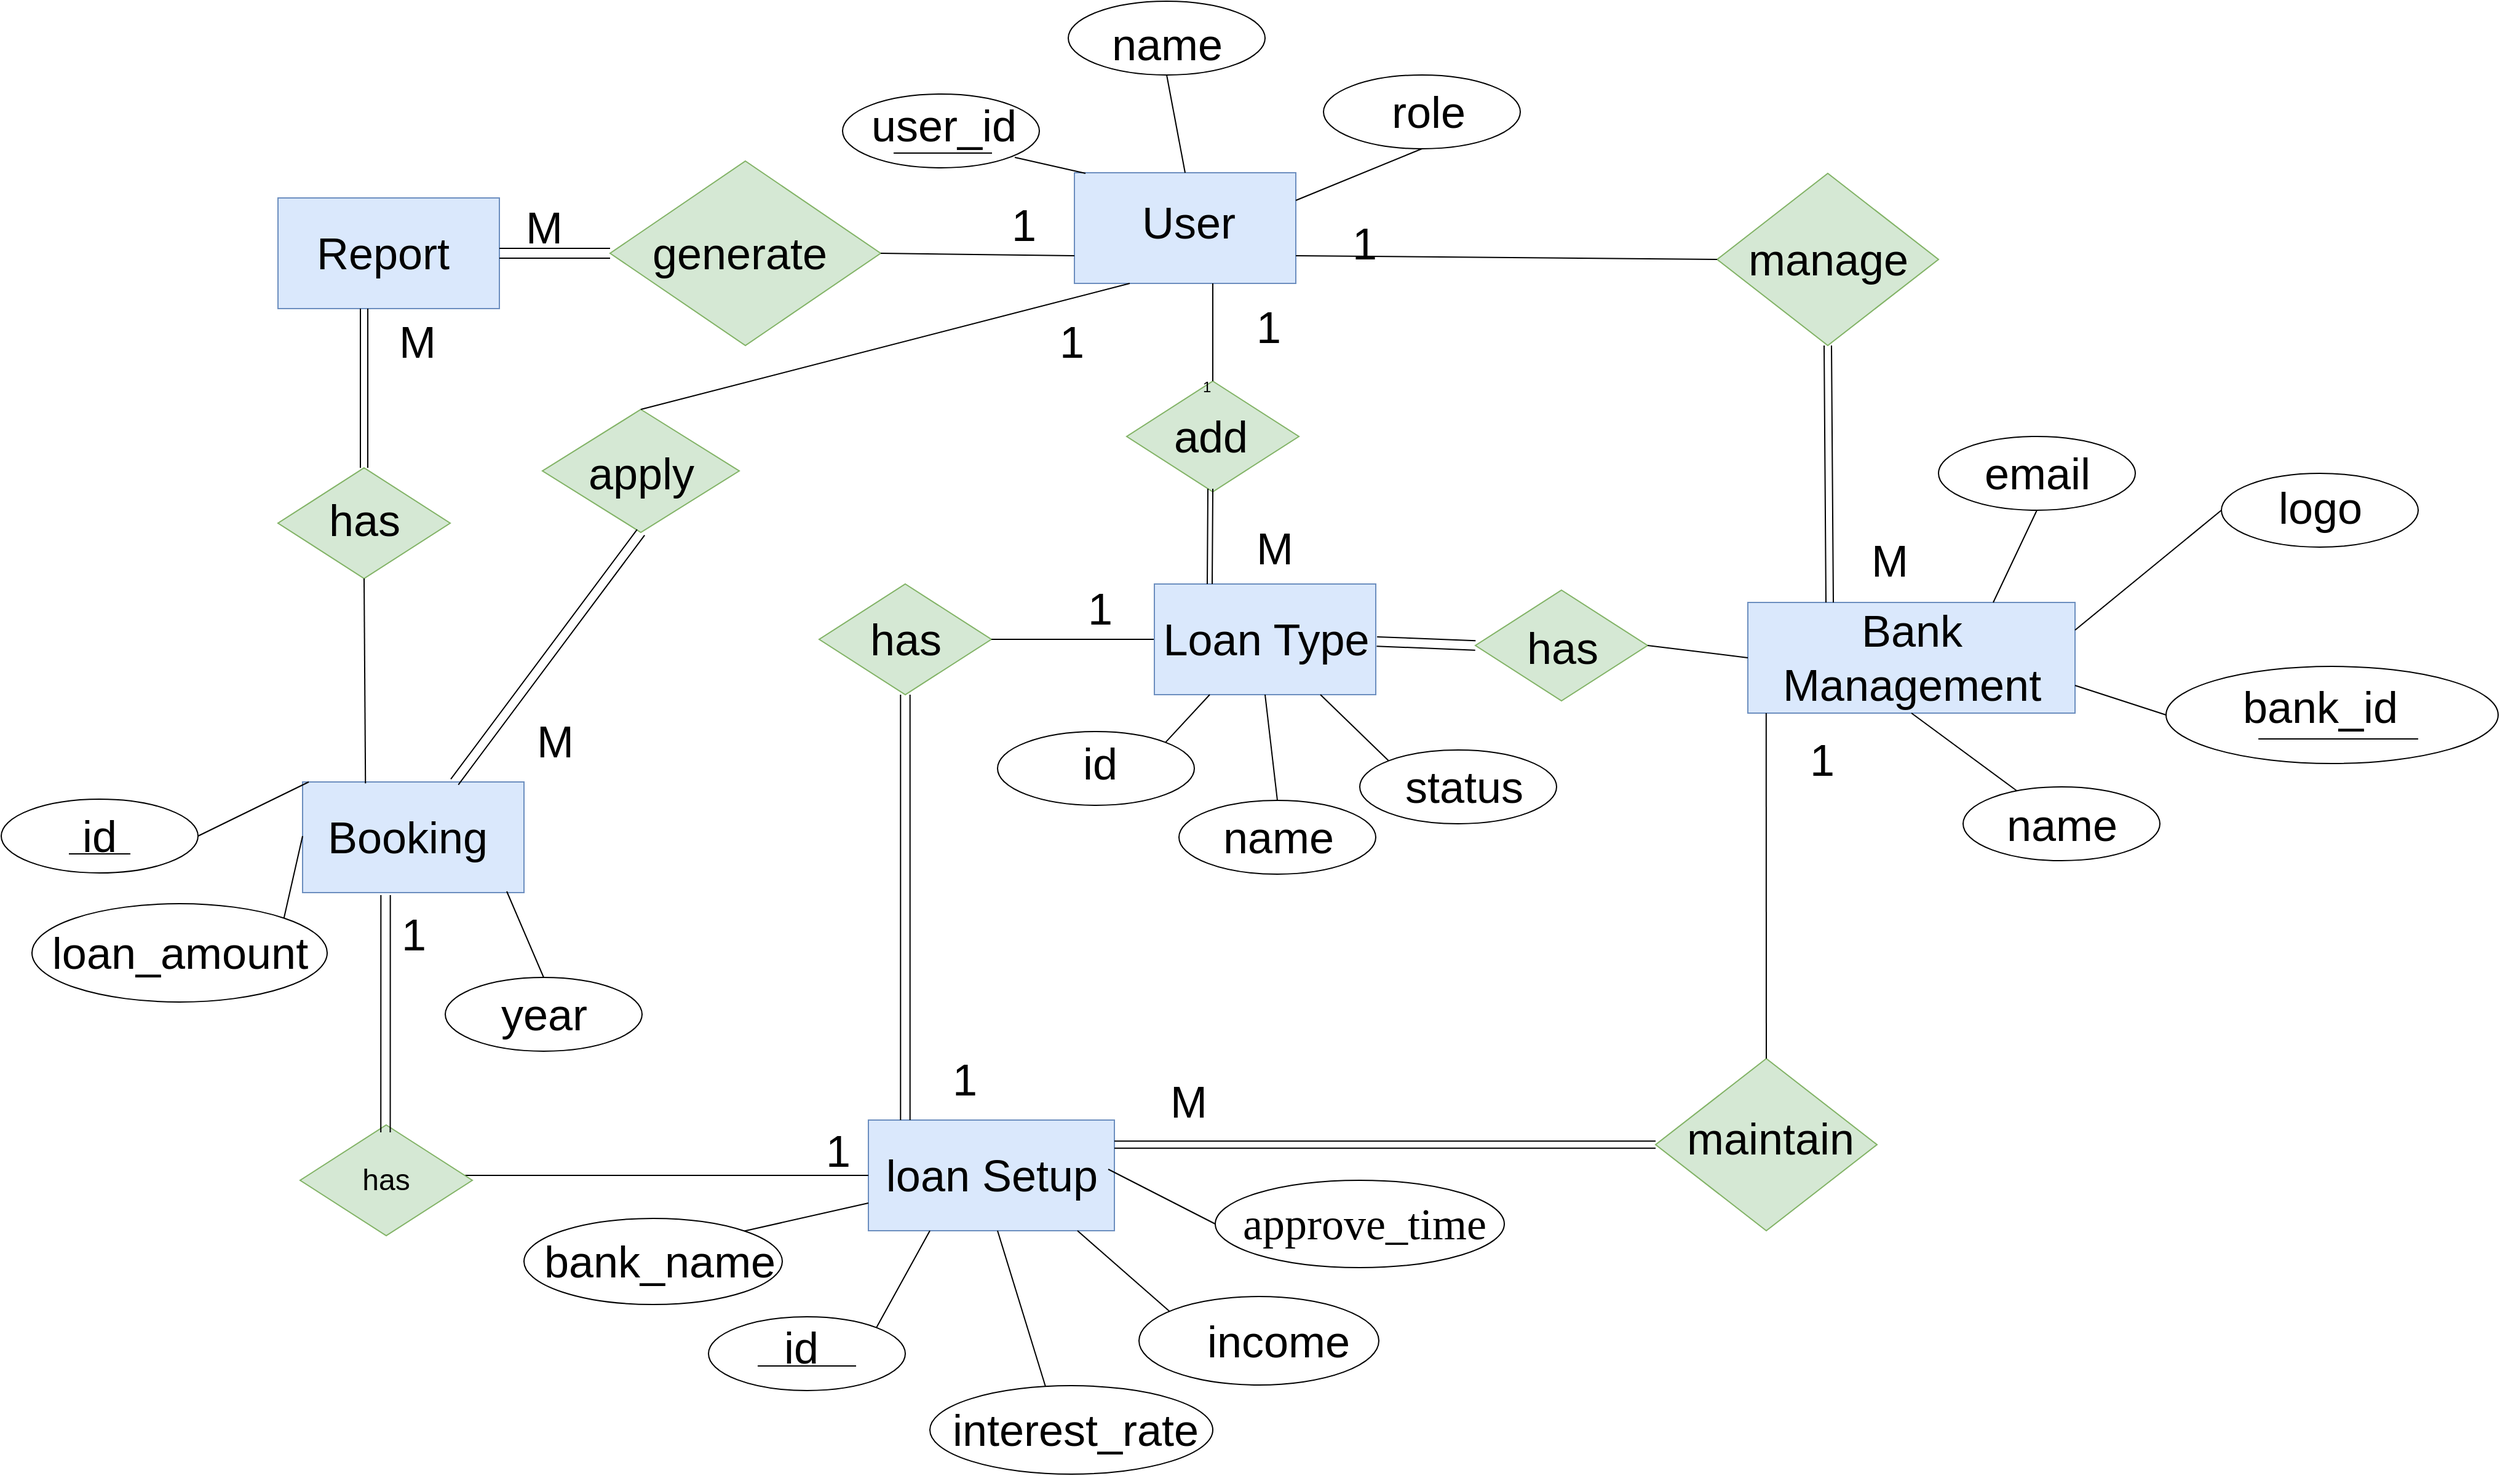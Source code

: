 <mxfile version="12.3.9" type="device" pages="1"><diagram id="4RwE1VCRPFCeprRLq1EB" name="Page-1"><mxGraphModel dx="2273" dy="715" grid="1" gridSize="10" guides="1" tooltips="1" connect="1" arrows="1" fold="1" page="1" pageScale="1" pageWidth="850" pageHeight="1100" math="0" shadow="0"><root><mxCell id="0"/><mxCell id="1" parent="0"/><mxCell id="lTmkXyCExZOeZI_V2SbF-3" value="" style="rounded=0;whiteSpace=wrap;html=1;fillColor=#dae8fc;strokeColor=#6c8ebf;" parent="1" vertex="1"><mxGeometry x="-110" y="240" width="180" height="90" as="geometry"/></mxCell><mxCell id="lTmkXyCExZOeZI_V2SbF-10" value="" style="ellipse;whiteSpace=wrap;html=1;" parent="1" vertex="1"><mxGeometry x="740" y="140" width="160" height="60" as="geometry"/></mxCell><mxCell id="lTmkXyCExZOeZI_V2SbF-11" style="edgeStyle=orthogonalEdgeStyle;rounded=0;orthogonalLoop=1;jettySize=auto;html=1;" parent="1" edge="1"><mxGeometry relative="1" as="geometry"><mxPoint x="680" y="285" as="sourcePoint"/><mxPoint x="680" y="305" as="targetPoint"/></mxGeometry></mxCell><mxCell id="lTmkXyCExZOeZI_V2SbF-12" value="" style="ellipse;whiteSpace=wrap;html=1;" parent="1" vertex="1"><mxGeometry x="532.5" y="80" width="160" height="60" as="geometry"/></mxCell><mxCell id="lTmkXyCExZOeZI_V2SbF-13" value="" style="ellipse;whiteSpace=wrap;html=1;" parent="1" vertex="1"><mxGeometry x="-310" y="814" width="240" height="80" as="geometry"/></mxCell><mxCell id="lTmkXyCExZOeZI_V2SbF-14" value="" style="rounded=0;whiteSpace=wrap;html=1;fillColor=#dae8fc;strokeColor=#6c8ebf;" parent="1" vertex="1"><mxGeometry x="-90" y="715" width="180" height="90" as="geometry"/></mxCell><mxCell id="lTmkXyCExZOeZI_V2SbF-15" value="" style="rounded=0;whiteSpace=wrap;html=1;fillColor=#dae8fc;strokeColor=#6c8ebf;" parent="1" vertex="1"><mxGeometry x="537.5" y="219.5" width="180" height="90" as="geometry"/></mxCell><mxCell id="lTmkXyCExZOeZI_V2SbF-16" value="" style="rounded=0;whiteSpace=wrap;html=1;fillColor=#dae8fc;strokeColor=#6c8ebf;" parent="1" vertex="1"><mxGeometry x="602.5" y="554" width="180" height="90" as="geometry"/></mxCell><mxCell id="lTmkXyCExZOeZI_V2SbF-17" value="" style="rounded=0;whiteSpace=wrap;html=1;fillColor=#dae8fc;strokeColor=#6c8ebf;" parent="1" vertex="1"><mxGeometry x="370" y="990" width="200" height="90" as="geometry"/></mxCell><mxCell id="lTmkXyCExZOeZI_V2SbF-18" value="" style="rounded=0;whiteSpace=wrap;html=1;fillColor=#dae8fc;strokeColor=#6c8ebf;" parent="1" vertex="1"><mxGeometry x="1085" y="569" width="266" height="90" as="geometry"/></mxCell><mxCell id="lTmkXyCExZOeZI_V2SbF-19" value="" style="rhombus;whiteSpace=wrap;html=1;fillColor=#d5e8d4;strokeColor=#82b366;" parent="1" vertex="1"><mxGeometry x="160" y="210" width="220" height="150" as="geometry"/></mxCell><mxCell id="lTmkXyCExZOeZI_V2SbF-21" value="" style="rhombus;whiteSpace=wrap;html=1;fillColor=#d5e8d4;strokeColor=#82b366;" parent="1" vertex="1"><mxGeometry x="105" y="412" width="160" height="100" as="geometry"/></mxCell><mxCell id="lTmkXyCExZOeZI_V2SbF-22" value="" style="rhombus;whiteSpace=wrap;html=1;fillColor=#d5e8d4;strokeColor=#82b366;" parent="1" vertex="1"><mxGeometry x="580" y="389" width="140" height="90" as="geometry"/></mxCell><mxCell id="lTmkXyCExZOeZI_V2SbF-23" value="" style="rhombus;whiteSpace=wrap;html=1;fillColor=#d5e8d4;strokeColor=#82b366;" parent="1" vertex="1"><mxGeometry x="-110" y="459.5" width="140" height="90" as="geometry"/></mxCell><mxCell id="lTmkXyCExZOeZI_V2SbF-24" value="" style="rhombus;whiteSpace=wrap;html=1;fillColor=#d5e8d4;strokeColor=#82b366;" parent="1" vertex="1"><mxGeometry x="330" y="554" width="140" height="90" as="geometry"/></mxCell><mxCell id="lTmkXyCExZOeZI_V2SbF-25" value="" style="rhombus;whiteSpace=wrap;html=1;fillColor=#d5e8d4;strokeColor=#82b366;" parent="1" vertex="1"><mxGeometry x="1060" y="220" width="180" height="140" as="geometry"/></mxCell><mxCell id="lTmkXyCExZOeZI_V2SbF-26" value="" style="rhombus;whiteSpace=wrap;html=1;fillColor=#d5e8d4;strokeColor=#82b366;" parent="1" vertex="1"><mxGeometry x="863.5" y="559" width="140" height="90" as="geometry"/></mxCell><mxCell id="lTmkXyCExZOeZI_V2SbF-27" value="" style="rhombus;whiteSpace=wrap;html=1;fillColor=#d5e8d4;strokeColor=#82b366;" parent="1" vertex="1"><mxGeometry x="1010" y="940" width="180" height="140" as="geometry"/></mxCell><mxCell id="lTmkXyCExZOeZI_V2SbF-28" value="&lt;font style=&quot;font-size: 36px&quot;&gt;id&lt;/font&gt;" style="ellipse;whiteSpace=wrap;html=1;" parent="1" vertex="1"><mxGeometry x="-335" y="729" width="160" height="60" as="geometry"/></mxCell><mxCell id="lTmkXyCExZOeZI_V2SbF-30" value="" style="ellipse;whiteSpace=wrap;html=1;" parent="1" vertex="1"><mxGeometry x="26" y="874" width="160" height="60" as="geometry"/></mxCell><mxCell id="lTmkXyCExZOeZI_V2SbF-32" value="" style="ellipse;whiteSpace=wrap;html=1;" parent="1" vertex="1"><mxGeometry x="90" y="1070" width="210" height="70" as="geometry"/></mxCell><mxCell id="lTmkXyCExZOeZI_V2SbF-33" value="" style="ellipse;whiteSpace=wrap;html=1;" parent="1" vertex="1"><mxGeometry x="652" y="1039" width="235" height="71" as="geometry"/></mxCell><mxCell id="lTmkXyCExZOeZI_V2SbF-35" value="" style="ellipse;whiteSpace=wrap;html=1;" parent="1" vertex="1"><mxGeometry x="349" y="155.5" width="160" height="60" as="geometry"/></mxCell><mxCell id="lTmkXyCExZOeZI_V2SbF-47" value="" style="ellipse;whiteSpace=wrap;html=1;" parent="1" vertex="1"><mxGeometry x="1240" y="434" width="160" height="60" as="geometry"/></mxCell><mxCell id="lTmkXyCExZOeZI_V2SbF-49" value="" style="ellipse;whiteSpace=wrap;html=1;" parent="1" vertex="1"><mxGeometry x="240" y="1150" width="160" height="60" as="geometry"/></mxCell><mxCell id="lTmkXyCExZOeZI_V2SbF-50" value="" style="ellipse;whiteSpace=wrap;html=1;" parent="1" vertex="1"><mxGeometry x="1470" y="464" width="160" height="60" as="geometry"/></mxCell><mxCell id="lTmkXyCExZOeZI_V2SbF-51" value="" style="ellipse;whiteSpace=wrap;html=1;" parent="1" vertex="1"><mxGeometry x="769.5" y="689" width="160" height="60" as="geometry"/></mxCell><mxCell id="lTmkXyCExZOeZI_V2SbF-52" value="" style="ellipse;whiteSpace=wrap;html=1;" parent="1" vertex="1"><mxGeometry x="1260" y="719" width="160" height="60" as="geometry"/></mxCell><mxCell id="lTmkXyCExZOeZI_V2SbF-53" value="" style="ellipse;whiteSpace=wrap;html=1;" parent="1" vertex="1"><mxGeometry x="1425" y="621" width="270" height="79" as="geometry"/></mxCell><mxCell id="lTmkXyCExZOeZI_V2SbF-55" value="" style="ellipse;whiteSpace=wrap;html=1;" parent="1" vertex="1"><mxGeometry x="622.5" y="730" width="160" height="60" as="geometry"/></mxCell><mxCell id="lTmkXyCExZOeZI_V2SbF-56" value="" style="ellipse;whiteSpace=wrap;html=1;" parent="1" vertex="1"><mxGeometry x="475" y="674" width="160" height="60" as="geometry"/></mxCell><mxCell id="lTmkXyCExZOeZI_V2SbF-59" value="" style="endArrow=none;html=1;entryX=0.5;entryY=1;entryDx=0;entryDy=0;exitX=1;exitY=0.25;exitDx=0;exitDy=0;" parent="1" source="lTmkXyCExZOeZI_V2SbF-15" target="lTmkXyCExZOeZI_V2SbF-10" edge="1"><mxGeometry width="50" height="50" relative="1" as="geometry"><mxPoint x="665" y="260" as="sourcePoint"/><mxPoint x="715" y="210" as="targetPoint"/></mxGeometry></mxCell><mxCell id="lTmkXyCExZOeZI_V2SbF-62" value="" style="endArrow=none;html=1;entryX=0.5;entryY=1;entryDx=0;entryDy=0;exitX=0.5;exitY=0;exitDx=0;exitDy=0;" parent="1" source="lTmkXyCExZOeZI_V2SbF-15" target="lTmkXyCExZOeZI_V2SbF-12" edge="1"><mxGeometry width="50" height="50" relative="1" as="geometry"><mxPoint x="610" y="260" as="sourcePoint"/><mxPoint x="670" y="210" as="targetPoint"/><Array as="points"/></mxGeometry></mxCell><mxCell id="lTmkXyCExZOeZI_V2SbF-65" value="" style="endArrow=none;html=1;entryX=0;entryY=0.5;entryDx=0;entryDy=0;exitX=1;exitY=0.75;exitDx=0;exitDy=0;" parent="1" source="lTmkXyCExZOeZI_V2SbF-15" target="lTmkXyCExZOeZI_V2SbF-25" edge="1"><mxGeometry width="50" height="50" relative="1" as="geometry"><mxPoint x="710" y="310" as="sourcePoint"/><mxPoint x="940" y="300" as="targetPoint"/></mxGeometry></mxCell><mxCell id="lTmkXyCExZOeZI_V2SbF-66" value="" style="endArrow=none;html=1;exitX=1;exitY=0.5;exitDx=0;exitDy=0;entryX=0;entryY=0.75;entryDx=0;entryDy=0;" parent="1" source="lTmkXyCExZOeZI_V2SbF-19" target="lTmkXyCExZOeZI_V2SbF-15" edge="1"><mxGeometry width="50" height="50" relative="1" as="geometry"><mxPoint x="480" y="360" as="sourcePoint"/><mxPoint x="530" y="310" as="targetPoint"/></mxGeometry></mxCell><mxCell id="lTmkXyCExZOeZI_V2SbF-67" value="" style="endArrow=none;html=1;exitX=0.284;exitY=0.013;exitDx=0;exitDy=0;exitPerimeter=0;entryX=0.5;entryY=1;entryDx=0;entryDy=0;" parent="1" source="lTmkXyCExZOeZI_V2SbF-14" target="lTmkXyCExZOeZI_V2SbF-23" edge="1"><mxGeometry width="50" height="50" relative="1" as="geometry"><mxPoint x="30" y="640" as="sourcePoint"/><mxPoint x="30" y="551" as="targetPoint"/></mxGeometry></mxCell><mxCell id="lTmkXyCExZOeZI_V2SbF-68" value="" style="endArrow=none;html=1;exitX=0.5;exitY=0;exitDx=0;exitDy=0;entryX=0.25;entryY=1;entryDx=0;entryDy=0;" parent="1" source="lTmkXyCExZOeZI_V2SbF-21" target="lTmkXyCExZOeZI_V2SbF-15" edge="1"><mxGeometry width="50" height="50" relative="1" as="geometry"><mxPoint x="533" y="460" as="sourcePoint"/><mxPoint x="525" y="310" as="targetPoint"/></mxGeometry></mxCell><mxCell id="lTmkXyCExZOeZI_V2SbF-69" value="" style="endArrow=none;html=1;exitX=0.5;exitY=0;exitDx=0;exitDy=0;entryX=0.625;entryY=1;entryDx=0;entryDy=0;entryPerimeter=0;" parent="1" source="lTmkXyCExZOeZI_V2SbF-22" target="lTmkXyCExZOeZI_V2SbF-15" edge="1"><mxGeometry width="50" height="50" relative="1" as="geometry"><mxPoint x="615" y="400" as="sourcePoint"/><mxPoint x="665" y="350" as="targetPoint"/></mxGeometry></mxCell><mxCell id="lTmkXyCExZOeZI_V2SbF-70" value="" style="endArrow=none;html=1;exitX=1;exitY=0;exitDx=0;exitDy=0;entryX=0.25;entryY=1;entryDx=0;entryDy=0;" parent="1" source="lTmkXyCExZOeZI_V2SbF-56" target="lTmkXyCExZOeZI_V2SbF-16" edge="1"><mxGeometry width="50" height="50" relative="1" as="geometry"><mxPoint x="595" y="704" as="sourcePoint"/><mxPoint x="645" y="654" as="targetPoint"/></mxGeometry></mxCell><mxCell id="lTmkXyCExZOeZI_V2SbF-71" value="" style="endArrow=none;html=1;exitX=0.5;exitY=0;exitDx=0;exitDy=0;entryX=0.5;entryY=1;entryDx=0;entryDy=0;" parent="1" source="lTmkXyCExZOeZI_V2SbF-55" target="lTmkXyCExZOeZI_V2SbF-16" edge="1"><mxGeometry width="50" height="50" relative="1" as="geometry"><mxPoint x="662.5" y="705" as="sourcePoint"/><mxPoint x="712.5" y="655" as="targetPoint"/></mxGeometry></mxCell><mxCell id="lTmkXyCExZOeZI_V2SbF-72" value="" style="endArrow=none;html=1;exitX=0;exitY=0;exitDx=0;exitDy=0;entryX=0.75;entryY=1;entryDx=0;entryDy=0;" parent="1" source="lTmkXyCExZOeZI_V2SbF-51" target="lTmkXyCExZOeZI_V2SbF-16" edge="1"><mxGeometry width="50" height="50" relative="1" as="geometry"><mxPoint x="732.5" y="705" as="sourcePoint"/><mxPoint x="782.5" y="655" as="targetPoint"/></mxGeometry></mxCell><mxCell id="lTmkXyCExZOeZI_V2SbF-78" value="" style="endArrow=none;html=1;entryX=0.5;entryY=1;entryDx=0;entryDy=0;exitX=0.75;exitY=0;exitDx=0;exitDy=0;" parent="1" source="lTmkXyCExZOeZI_V2SbF-18" target="lTmkXyCExZOeZI_V2SbF-47" edge="1"><mxGeometry width="50" height="50" relative="1" as="geometry"><mxPoint x="1170" y="565" as="sourcePoint"/><mxPoint x="1220" y="515" as="targetPoint"/></mxGeometry></mxCell><mxCell id="lTmkXyCExZOeZI_V2SbF-79" value="" style="endArrow=none;html=1;entryX=0;entryY=0.5;entryDx=0;entryDy=0;exitX=1;exitY=0.25;exitDx=0;exitDy=0;" parent="1" source="lTmkXyCExZOeZI_V2SbF-18" target="lTmkXyCExZOeZI_V2SbF-50" edge="1"><mxGeometry width="50" height="50" relative="1" as="geometry"><mxPoint x="1204.5" y="590" as="sourcePoint"/><mxPoint x="1254.5" y="540" as="targetPoint"/></mxGeometry></mxCell><mxCell id="lTmkXyCExZOeZI_V2SbF-80" value="" style="endArrow=none;html=1;entryX=0;entryY=0.5;entryDx=0;entryDy=0;exitX=1;exitY=0.75;exitDx=0;exitDy=0;" parent="1" source="lTmkXyCExZOeZI_V2SbF-18" target="lTmkXyCExZOeZI_V2SbF-53" edge="1"><mxGeometry width="50" height="50" relative="1" as="geometry"><mxPoint x="1204.5" y="635" as="sourcePoint"/><mxPoint x="1254.5" y="585" as="targetPoint"/></mxGeometry></mxCell><mxCell id="lTmkXyCExZOeZI_V2SbF-81" value="" style="endArrow=none;html=1;exitX=0.5;exitY=1;exitDx=0;exitDy=0;" parent="1" source="lTmkXyCExZOeZI_V2SbF-18" target="lTmkXyCExZOeZI_V2SbF-52" edge="1"><mxGeometry width="50" height="50" relative="1" as="geometry"><mxPoint x="1170" y="655" as="sourcePoint"/><mxPoint x="1220" y="605" as="targetPoint"/></mxGeometry></mxCell><mxCell id="lTmkXyCExZOeZI_V2SbF-85" value="" style="endArrow=none;html=1;entryX=0;entryY=0.5;entryDx=0;entryDy=0;exitX=1;exitY=0.5;exitDx=0;exitDy=0;" parent="1" source="lTmkXyCExZOeZI_V2SbF-26" target="lTmkXyCExZOeZI_V2SbF-18" edge="1"><mxGeometry width="50" height="50" relative="1" as="geometry"><mxPoint x="1020" y="615" as="sourcePoint"/><mxPoint x="1070" y="565" as="targetPoint"/></mxGeometry></mxCell><mxCell id="lTmkXyCExZOeZI_V2SbF-90" value="" style="endArrow=none;html=1;exitX=0;exitY=0.5;exitDx=0;exitDy=0;" parent="1" edge="1"><mxGeometry width="50" height="50" relative="1" as="geometry"><mxPoint x="546.5" y="220.0" as="sourcePoint"/><mxPoint x="489" y="207" as="targetPoint"/></mxGeometry></mxCell><mxCell id="lTmkXyCExZOeZI_V2SbF-91" value="" style="shape=link;html=1;entryX=0;entryY=0.5;entryDx=0;entryDy=0;width=-8;" parent="1" target="lTmkXyCExZOeZI_V2SbF-19" edge="1"><mxGeometry width="50" height="50" relative="1" as="geometry"><mxPoint x="70" y="285" as="sourcePoint"/><mxPoint x="130" y="245" as="targetPoint"/></mxGeometry></mxCell><mxCell id="lTmkXyCExZOeZI_V2SbF-92" value="" style="shape=link;html=1;exitX=0.5;exitY=0;exitDx=0;exitDy=0;entryX=0.389;entryY=1;entryDx=0;entryDy=0;entryPerimeter=0;width=6;" parent="1" source="lTmkXyCExZOeZI_V2SbF-23" target="lTmkXyCExZOeZI_V2SbF-3" edge="1"><mxGeometry width="50" height="50" relative="1" as="geometry"><mxPoint x="-71" y="380" as="sourcePoint"/><mxPoint x="-21" y="330" as="targetPoint"/></mxGeometry></mxCell><mxCell id="lTmkXyCExZOeZI_V2SbF-93" value="" style="endArrow=none;html=1;exitX=1;exitY=0.5;exitDx=0;exitDy=0;" parent="1" source="lTmkXyCExZOeZI_V2SbF-24" edge="1"><mxGeometry width="50" height="50" relative="1" as="geometry"><mxPoint x="552" y="649" as="sourcePoint"/><mxPoint x="602" y="599" as="targetPoint"/></mxGeometry></mxCell><mxCell id="lTmkXyCExZOeZI_V2SbF-99" value="" style="shape=link;html=1;entryX=0.5;entryY=1;entryDx=0;entryDy=0;width=-7.647;" parent="1" source="lTmkXyCExZOeZI_V2SbF-14" target="lTmkXyCExZOeZI_V2SbF-21" edge="1"><mxGeometry width="50" height="50" relative="1" as="geometry"><mxPoint x="90" y="738" as="sourcePoint"/><mxPoint x="60" y="604" as="targetPoint"/><Array as="points"/></mxGeometry></mxCell><mxCell id="lTmkXyCExZOeZI_V2SbF-100" value="" style="endArrow=none;html=1;exitX=1;exitY=0.5;exitDx=0;exitDy=0;" parent="1" source="lTmkXyCExZOeZI_V2SbF-28" edge="1"><mxGeometry width="50" height="50" relative="1" as="geometry"><mxPoint x="-135" y="765" as="sourcePoint"/><mxPoint x="-85" y="715" as="targetPoint"/></mxGeometry></mxCell><mxCell id="lTmkXyCExZOeZI_V2SbF-102" value="" style="endArrow=none;html=1;exitX=1;exitY=0;exitDx=0;exitDy=0;" parent="1" source="lTmkXyCExZOeZI_V2SbF-13" edge="1"><mxGeometry width="50" height="50" relative="1" as="geometry"><mxPoint x="-140" y="809" as="sourcePoint"/><mxPoint x="-90" y="759" as="targetPoint"/></mxGeometry></mxCell><mxCell id="lTmkXyCExZOeZI_V2SbF-103" value="" style="endArrow=none;html=1;exitX=0.5;exitY=0;exitDx=0;exitDy=0;" parent="1" source="lTmkXyCExZOeZI_V2SbF-30" edge="1"><mxGeometry width="50" height="50" relative="1" as="geometry"><mxPoint x="26" y="854" as="sourcePoint"/><mxPoint x="76" y="804" as="targetPoint"/></mxGeometry></mxCell><mxCell id="lTmkXyCExZOeZI_V2SbF-106" value="" style="shape=link;html=1;width=7.714;" parent="1" edge="1"><mxGeometry width="50" height="50" relative="1" as="geometry"><mxPoint x="400" y="990" as="sourcePoint"/><mxPoint x="400" y="644" as="targetPoint"/></mxGeometry></mxCell><mxCell id="lTmkXyCExZOeZI_V2SbF-107" value="" style="endArrow=none;html=1;exitX=1;exitY=0;exitDx=0;exitDy=0;entryX=0;entryY=0.75;entryDx=0;entryDy=0;" parent="1" source="lTmkXyCExZOeZI_V2SbF-32" edge="1" target="lTmkXyCExZOeZI_V2SbF-17"><mxGeometry width="50" height="50" relative="1" as="geometry"><mxPoint x="335" y="1099.5" as="sourcePoint"/><mxPoint x="385" y="1049.5" as="targetPoint"/></mxGeometry></mxCell><mxCell id="lTmkXyCExZOeZI_V2SbF-108" value="" style="endArrow=none;html=1;exitX=1;exitY=0;exitDx=0;exitDy=0;" parent="1" source="lTmkXyCExZOeZI_V2SbF-49" edge="1"><mxGeometry width="50" height="50" relative="1" as="geometry"><mxPoint x="370" y="1130" as="sourcePoint"/><mxPoint x="420" y="1080" as="targetPoint"/></mxGeometry></mxCell><mxCell id="lTmkXyCExZOeZI_V2SbF-109" value="" style="endArrow=none;html=1;exitX=0.5;exitY=0;exitDx=0;exitDy=0;" parent="1" edge="1"><mxGeometry width="50" height="50" relative="1" as="geometry"><mxPoint x="515" y="1210" as="sourcePoint"/><mxPoint x="475" y="1080" as="targetPoint"/></mxGeometry></mxCell><mxCell id="lTmkXyCExZOeZI_V2SbF-110" value="" style="endArrow=none;html=1;exitX=0;exitY=0;exitDx=0;exitDy=0;" parent="1" edge="1"><mxGeometry width="50" height="50" relative="1" as="geometry"><mxPoint x="618.431" y="1148.787" as="sourcePoint"/><mxPoint x="540" y="1080" as="targetPoint"/></mxGeometry></mxCell><mxCell id="lTmkXyCExZOeZI_V2SbF-111" value="" style="endArrow=none;html=1;entryX=0;entryY=0.5;entryDx=0;entryDy=0;" parent="1" target="lTmkXyCExZOeZI_V2SbF-33" edge="1"><mxGeometry width="50" height="50" relative="1" as="geometry"><mxPoint x="565" y="1030" as="sourcePoint"/><mxPoint x="615" y="980" as="targetPoint"/></mxGeometry></mxCell><mxCell id="lTmkXyCExZOeZI_V2SbF-112" value="" style="shape=link;html=1;entryX=0;entryY=0.5;entryDx=0;entryDy=0;width=-5.833;" parent="1" target="lTmkXyCExZOeZI_V2SbF-27" edge="1"><mxGeometry width="50" height="50" relative="1" as="geometry"><mxPoint x="570" y="1010" as="sourcePoint"/><mxPoint x="615" y="960" as="targetPoint"/><Array as="points"><mxPoint x="650" y="1010"/></Array></mxGeometry></mxCell><mxCell id="lTmkXyCExZOeZI_V2SbF-113" value="" style="endArrow=none;html=1;exitX=0.5;exitY=0;exitDx=0;exitDy=0;entryX=0.056;entryY=1;entryDx=0;entryDy=0;entryPerimeter=0;" parent="1" source="lTmkXyCExZOeZI_V2SbF-27" target="lTmkXyCExZOeZI_V2SbF-18" edge="1"><mxGeometry width="50" height="50" relative="1" as="geometry"><mxPoint x="1044.5" y="709" as="sourcePoint"/><mxPoint x="1110" y="659" as="targetPoint"/></mxGeometry></mxCell><mxCell id="lTmkXyCExZOeZI_V2SbF-116" value="" style="shape=link;html=1;exitX=0.25;exitY=0;exitDx=0;exitDy=0;entryX=0.5;entryY=1;entryDx=0;entryDy=0;width=6;" parent="1" source="lTmkXyCExZOeZI_V2SbF-18" target="lTmkXyCExZOeZI_V2SbF-25" edge="1"><mxGeometry width="50" height="50" relative="1" as="geometry"><mxPoint x="1054.5" y="380" as="sourcePoint"/><mxPoint x="1104.5" y="330" as="targetPoint"/></mxGeometry></mxCell><mxCell id="lTmkXyCExZOeZI_V2SbF-119" value="&lt;font style=&quot;font-size: 36px&quot;&gt;name&lt;/font&gt;" style="text;html=1;strokeColor=none;fillColor=none;align=center;verticalAlign=middle;whiteSpace=wrap;rounded=0;" parent="1" vertex="1"><mxGeometry x="567.5" y="90" width="90" height="50" as="geometry"/></mxCell><mxCell id="lTmkXyCExZOeZI_V2SbF-120" value="&lt;font style=&quot;font-size: 36px&quot;&gt;role&lt;/font&gt;" style="text;html=1;align=center;verticalAlign=middle;resizable=0;points=[];;autosize=1;" parent="1" vertex="1"><mxGeometry x="784.5" y="155" width="80" height="30" as="geometry"/></mxCell><mxCell id="lTmkXyCExZOeZI_V2SbF-121" value="&lt;font style=&quot;font-size: 36px&quot;&gt;user_id&lt;/font&gt;" style="text;html=1;align=center;verticalAlign=middle;resizable=0;points=[];;autosize=1;" parent="1" vertex="1"><mxGeometry x="365.5" y="165.5" width="130" height="30" as="geometry"/></mxCell><mxCell id="lTmkXyCExZOeZI_V2SbF-122" value="&lt;font style=&quot;font-size: 36px&quot;&gt;generate&lt;/font&gt;" style="text;html=1;align=center;verticalAlign=middle;resizable=0;points=[];;autosize=1;" parent="1" vertex="1"><mxGeometry x="185" y="270" width="160" height="30" as="geometry"/></mxCell><mxCell id="lTmkXyCExZOeZI_V2SbF-123" value="&lt;font style=&quot;font-size: 36px&quot;&gt;Report&lt;/font&gt;" style="text;html=1;align=center;verticalAlign=middle;resizable=0;points=[];;autosize=1;" parent="1" vertex="1"><mxGeometry x="-85" y="270" width="120" height="30" as="geometry"/></mxCell><mxCell id="lTmkXyCExZOeZI_V2SbF-124" value="&lt;font style=&quot;font-size: 36px&quot;&gt;has&lt;/font&gt;" style="text;html=1;align=center;verticalAlign=middle;resizable=0;points=[];;autosize=1;" parent="1" vertex="1"><mxGeometry x="-75" y="486.5" width="70" height="30" as="geometry"/></mxCell><mxCell id="lTmkXyCExZOeZI_V2SbF-125" value="&lt;font style=&quot;font-size: 36px&quot;&gt;Booking&lt;/font&gt;" style="text;html=1;align=center;verticalAlign=middle;resizable=0;points=[];;autosize=1;" parent="1" vertex="1"><mxGeometry x="-80" y="745" width="150" height="30" as="geometry"/></mxCell><mxCell id="lTmkXyCExZOeZI_V2SbF-126" value="&lt;font style=&quot;font-size: 36px&quot;&gt;loan_amount&lt;/font&gt;" style="text;html=1;align=center;verticalAlign=middle;resizable=0;points=[];;autosize=1;" parent="1" vertex="1"><mxGeometry x="-300" y="839" width="220" height="30" as="geometry"/></mxCell><mxCell id="lTmkXyCExZOeZI_V2SbF-127" value="&lt;font style=&quot;font-size: 36px&quot;&gt;year&lt;/font&gt;" style="text;html=1;align=center;verticalAlign=middle;resizable=0;points=[];;autosize=1;" parent="1" vertex="1"><mxGeometry x="61" y="889" width="90" height="30" as="geometry"/></mxCell><mxCell id="lTmkXyCExZOeZI_V2SbF-129" value="" style="endArrow=none;html=1;" parent="1" edge="1"><mxGeometry width="50" height="50" relative="1" as="geometry"><mxPoint x="-280" y="773.5" as="sourcePoint"/><mxPoint x="-230" y="773.5" as="targetPoint"/></mxGeometry></mxCell><mxCell id="lTmkXyCExZOeZI_V2SbF-130" value="&lt;font style=&quot;font-size: 36px&quot;&gt;User&lt;/font&gt;" style="text;html=1;align=center;verticalAlign=middle;resizable=0;points=[];;autosize=1;" parent="1" vertex="1"><mxGeometry x="585" y="245" width="90" height="30" as="geometry"/></mxCell><mxCell id="lTmkXyCExZOeZI_V2SbF-131" value="&lt;font style=&quot;font-size: 36px&quot;&gt;manage&lt;/font&gt;" style="text;html=1;align=center;verticalAlign=middle;resizable=0;points=[];;autosize=1;" parent="1" vertex="1"><mxGeometry x="1075" y="275" width="150" height="30" as="geometry"/></mxCell><mxCell id="lTmkXyCExZOeZI_V2SbF-132" value="&lt;div&gt;&lt;font style=&quot;font-size: 36px&quot;&gt;Bank &lt;br&gt;&lt;/font&gt;&lt;/div&gt;&lt;div&gt;&lt;font style=&quot;font-size: 36px&quot;&gt;Management&lt;/font&gt;&lt;/div&gt;" style="text;html=1;align=center;verticalAlign=middle;resizable=0;points=[];;autosize=1;" parent="1" vertex="1"><mxGeometry x="1103" y="589" width="230" height="50" as="geometry"/></mxCell><mxCell id="lTmkXyCExZOeZI_V2SbF-133" value="&lt;font style=&quot;font-size: 36px&quot;&gt;email&lt;/font&gt;" style="text;html=1;align=center;verticalAlign=middle;resizable=0;points=[];;autosize=1;" parent="1" vertex="1"><mxGeometry x="1270" y="449" width="100" height="30" as="geometry"/></mxCell><mxCell id="lTmkXyCExZOeZI_V2SbF-134" value="&lt;font style=&quot;font-size: 36px&quot;&gt;logo&lt;/font&gt;" style="text;html=1;align=center;verticalAlign=middle;resizable=0;points=[];;autosize=1;" parent="1" vertex="1"><mxGeometry x="1510" y="476.5" width="80" height="30" as="geometry"/></mxCell><mxCell id="lTmkXyCExZOeZI_V2SbF-135" value="&lt;font style=&quot;font-size: 36px&quot;&gt;name&lt;/font&gt;" style="text;html=1;align=center;verticalAlign=middle;resizable=0;points=[];;autosize=1;" parent="1" vertex="1"><mxGeometry x="1285" y="735" width="110" height="30" as="geometry"/></mxCell><mxCell id="lTmkXyCExZOeZI_V2SbF-136" value="&lt;font style=&quot;font-size: 36px&quot;&gt;bank_id&lt;/font&gt;" style="text;html=1;align=center;verticalAlign=middle;resizable=0;points=[];;autosize=1;" parent="1" vertex="1"><mxGeometry x="1480" y="639" width="140" height="30" as="geometry"/></mxCell><mxCell id="lTmkXyCExZOeZI_V2SbF-138" value="&lt;font style=&quot;font-size: 36px&quot;&gt;has&lt;/font&gt;" style="text;html=1;align=center;verticalAlign=middle;resizable=0;points=[];;autosize=1;" parent="1" vertex="1"><mxGeometry x="899" y="591" width="70" height="30" as="geometry"/></mxCell><mxCell id="lTmkXyCExZOeZI_V2SbF-139" value="&lt;font style=&quot;font-size: 36px&quot;&gt;Loan Type&lt;/font&gt;" style="text;html=1;align=center;verticalAlign=middle;resizable=0;points=[];;autosize=1;" parent="1" vertex="1"><mxGeometry x="602.5" y="584" width="180" height="30" as="geometry"/></mxCell><mxCell id="lTmkXyCExZOeZI_V2SbF-140" value="&lt;font style=&quot;font-size: 36px&quot;&gt;apply&lt;/font&gt;" style="text;html=1;align=center;verticalAlign=middle;resizable=0;points=[];;autosize=1;" parent="1" vertex="1"><mxGeometry x="135" y="449" width="100" height="30" as="geometry"/></mxCell><mxCell id="lTmkXyCExZOeZI_V2SbF-141" value="&lt;font style=&quot;font-size: 36px&quot;&gt;add&lt;/font&gt;" style="text;html=1;align=center;verticalAlign=middle;resizable=0;points=[];;autosize=1;" parent="1" vertex="1"><mxGeometry x="607.5" y="419" width="80" height="30" as="geometry"/></mxCell><mxCell id="lTmkXyCExZOeZI_V2SbF-142" value="&lt;font style=&quot;font-size: 36px&quot;&gt;has&lt;/font&gt;" style="text;html=1;align=center;verticalAlign=middle;resizable=0;points=[];;autosize=1;" parent="1" vertex="1"><mxGeometry x="365" y="584" width="70" height="30" as="geometry"/></mxCell><mxCell id="lTmkXyCExZOeZI_V2SbF-143" value="&lt;font style=&quot;font-size: 36px&quot;&gt;id&lt;/font&gt;" style="text;html=1;align=center;verticalAlign=middle;resizable=0;points=[];;autosize=1;" parent="1" vertex="1"><mxGeometry x="537.5" y="685" width="40" height="30" as="geometry"/></mxCell><mxCell id="lTmkXyCExZOeZI_V2SbF-144" value="&lt;font style=&quot;font-size: 36px&quot;&gt;name&lt;/font&gt;" style="text;html=1;align=center;verticalAlign=middle;resizable=0;points=[];;autosize=1;" parent="1" vertex="1"><mxGeometry x="647.5" y="745" width="110" height="30" as="geometry"/></mxCell><mxCell id="lTmkXyCExZOeZI_V2SbF-145" value="&lt;font style=&quot;font-size: 36px&quot;&gt;status&lt;/font&gt;" style="text;html=1;align=center;verticalAlign=middle;resizable=0;points=[];;autosize=1;" parent="1" vertex="1"><mxGeometry x="798.5" y="704" width="110" height="30" as="geometry"/></mxCell><mxCell id="lTmkXyCExZOeZI_V2SbF-146" value="&lt;font style=&quot;font-size: 36px&quot;&gt;loan Setup&lt;/font&gt;" style="text;html=1;align=center;verticalAlign=middle;resizable=0;points=[];;autosize=1;" parent="1" vertex="1"><mxGeometry x="375" y="1020" width="190" height="30" as="geometry"/></mxCell><mxCell id="lTmkXyCExZOeZI_V2SbF-147" value="&lt;font style=&quot;font-size: 36px&quot;&gt;maintain&lt;/font&gt;" style="text;html=1;align=center;verticalAlign=middle;resizable=0;points=[];;autosize=1;" parent="1" vertex="1"><mxGeometry x="1028" y="990" width="150" height="30" as="geometry"/></mxCell><mxCell id="lTmkXyCExZOeZI_V2SbF-148" value="&lt;font style=&quot;font-size: 36px&quot; face=&quot;Times New Roman&quot;&gt;approve_time&lt;/font&gt;" style="text;html=1;align=center;verticalAlign=middle;resizable=0;points=[];;autosize=1;" parent="1" vertex="1"><mxGeometry x="667.5" y="1060" width="210" height="30" as="geometry"/></mxCell><mxCell id="lTmkXyCExZOeZI_V2SbF-152" value="&lt;font style=&quot;font-size: 36px&quot;&gt;id&lt;/font&gt;" style="text;html=1;align=center;verticalAlign=middle;resizable=0;points=[];;autosize=1;" parent="1" vertex="1"><mxGeometry x="295" y="1160" width="40" height="30" as="geometry"/></mxCell><mxCell id="lTmkXyCExZOeZI_V2SbF-153" value="&lt;font style=&quot;font-size: 36px&quot;&gt;bank_name&lt;/font&gt;" style="text;html=1;align=center;verticalAlign=middle;resizable=0;points=[];;autosize=1;" parent="1" vertex="1"><mxGeometry x="100" y="1090" width="200" height="30" as="geometry"/></mxCell><mxCell id="lTmkXyCExZOeZI_V2SbF-155" value="" style="endArrow=none;html=1;" parent="1" edge="1"><mxGeometry width="50" height="50" relative="1" as="geometry"><mxPoint x="280" y="1190" as="sourcePoint"/><mxPoint x="360" y="1190" as="targetPoint"/></mxGeometry></mxCell><mxCell id="lTmkXyCExZOeZI_V2SbF-156" value="" style="endArrow=none;html=1;" parent="1" edge="1"><mxGeometry width="50" height="50" relative="1" as="geometry"><mxPoint x="390.5" y="203.5" as="sourcePoint"/><mxPoint x="470.5" y="203.5" as="targetPoint"/><Array as="points"><mxPoint x="420.5" y="203.5"/></Array></mxGeometry></mxCell><mxCell id="lTmkXyCExZOeZI_V2SbF-159" value="" style="endArrow=none;html=1;exitX=0.278;exitY=0.747;exitDx=0;exitDy=0;exitPerimeter=0;" parent="1" source="lTmkXyCExZOeZI_V2SbF-53" edge="1"><mxGeometry width="50" height="50" relative="1" as="geometry"><mxPoint x="1550" y="683.5" as="sourcePoint"/><mxPoint x="1630" y="680" as="targetPoint"/></mxGeometry></mxCell><mxCell id="lTmkXyCExZOeZI_V2SbF-163" value="" style="ellipse;whiteSpace=wrap;html=1;" parent="1" vertex="1"><mxGeometry x="590" y="1133.5" width="195" height="72" as="geometry"/></mxCell><mxCell id="lTmkXyCExZOeZI_V2SbF-165" value="&lt;font style=&quot;font-size: 36px&quot;&gt;income&lt;/font&gt;" style="text;html=1;align=center;verticalAlign=middle;resizable=0;points=[];;autosize=1;" parent="1" vertex="1"><mxGeometry x="637.5" y="1154.5" width="130" height="30" as="geometry"/></mxCell><mxCell id="lTmkXyCExZOeZI_V2SbF-166" value="" style="ellipse;whiteSpace=wrap;html=1;" parent="1" vertex="1"><mxGeometry x="420" y="1206" width="230" height="72" as="geometry"/></mxCell><mxCell id="lTmkXyCExZOeZI_V2SbF-167" value="&lt;font style=&quot;font-size: 36px&quot;&gt;interest_rate&lt;/font&gt;" style="text;html=1;align=center;verticalAlign=middle;resizable=0;points=[];;autosize=1;" parent="1" vertex="1"><mxGeometry x="427.5" y="1227" width="220" height="30" as="geometry"/></mxCell><mxCell id="lou3Uj2OCO7I57AdJsHP-1" value="&lt;font style=&quot;font-size: 36px&quot;&gt;M&lt;/font&gt;" style="text;html=1;align=center;verticalAlign=middle;resizable=0;points=[];;autosize=1;" parent="1" vertex="1"><mxGeometry x="90" y="667" width="50" height="30" as="geometry"/></mxCell><mxCell id="lou3Uj2OCO7I57AdJsHP-2" value="&lt;font style=&quot;font-size: 36px&quot;&gt;1&lt;/font&gt;" style="text;html=1;align=center;verticalAlign=middle;resizable=0;points=[];;autosize=1;" parent="1" vertex="1"><mxGeometry x="515" y="342" width="40" height="30" as="geometry"/></mxCell><mxCell id="lou3Uj2OCO7I57AdJsHP-3" value="&lt;font style=&quot;font-size: 36px&quot;&gt;M&lt;/font&gt;" style="text;html=1;align=center;verticalAlign=middle;resizable=0;points=[];;autosize=1;" parent="1" vertex="1"><mxGeometry x="-22" y="342" width="50" height="30" as="geometry"/></mxCell><mxCell id="lou3Uj2OCO7I57AdJsHP-5" value="" style="shape=link;html=1;exitX=0.25;exitY=0;exitDx=0;exitDy=0;entryX=0.389;entryY=1;entryDx=0;entryDy=0;entryPerimeter=0;" parent="1" source="lTmkXyCExZOeZI_V2SbF-16" edge="1"><mxGeometry width="50" height="50" relative="1" as="geometry"><mxPoint x="648" y="606" as="sourcePoint"/><mxPoint x="648.02" y="476.5" as="targetPoint"/></mxGeometry></mxCell><mxCell id="lou3Uj2OCO7I57AdJsHP-7" value="1" style="text;html=1;" parent="1" vertex="1"><mxGeometry x="640" y="380" width="30" height="30" as="geometry"/></mxCell><mxCell id="lou3Uj2OCO7I57AdJsHP-9" value="&lt;font style=&quot;font-size: 36px&quot;&gt;1&lt;/font&gt;" style="text;html=1;align=center;verticalAlign=middle;resizable=0;points=[];;autosize=1;" parent="1" vertex="1"><mxGeometry x="675" y="330" width="40" height="30" as="geometry"/></mxCell><mxCell id="lou3Uj2OCO7I57AdJsHP-10" value="&lt;font style=&quot;font-size: 36px&quot;&gt;M&lt;/font&gt;" style="text;html=1;align=center;verticalAlign=middle;resizable=0;points=[];;autosize=1;" parent="1" vertex="1"><mxGeometry x="675" y="510" width="50" height="30" as="geometry"/></mxCell><mxCell id="lou3Uj2OCO7I57AdJsHP-11" value="&lt;font style=&quot;font-size: 36px&quot;&gt;1&lt;/font&gt;" style="text;html=1;align=center;verticalAlign=middle;resizable=0;points=[];;autosize=1;" parent="1" vertex="1"><mxGeometry x="753" y="262" width="40" height="30" as="geometry"/></mxCell><mxCell id="lou3Uj2OCO7I57AdJsHP-12" value="&lt;font style=&quot;font-size: 36px&quot;&gt;M&lt;/font&gt;" style="text;html=1;align=center;verticalAlign=middle;resizable=0;points=[];;autosize=1;" parent="1" vertex="1"><mxGeometry x="1175" y="519.5" width="50" height="30" as="geometry"/></mxCell><mxCell id="lou3Uj2OCO7I57AdJsHP-14" value="&lt;font style=&quot;font-size: 36px&quot;&gt;1&lt;/font&gt;" style="text;html=1;align=center;verticalAlign=middle;resizable=0;points=[];;autosize=1;" parent="1" vertex="1"><mxGeometry x="537.5" y="559" width="40" height="30" as="geometry"/></mxCell><mxCell id="lou3Uj2OCO7I57AdJsHP-15" value="&lt;font style=&quot;font-size: 36px&quot;&gt;1&lt;/font&gt;" style="text;html=1;align=center;verticalAlign=middle;resizable=0;points=[];;autosize=1;direction=south;" parent="1" vertex="1"><mxGeometry x="433" y="937" width="30" height="40" as="geometry"/></mxCell><mxCell id="lou3Uj2OCO7I57AdJsHP-16" value="&lt;font style=&quot;font-size: 36px&quot;&gt;1&lt;/font&gt;" style="text;html=1;align=center;verticalAlign=middle;resizable=0;points=[];;autosize=1;" parent="1" vertex="1"><mxGeometry x="1125" y="682" width="40" height="30" as="geometry"/></mxCell><mxCell id="lou3Uj2OCO7I57AdJsHP-17" value="&lt;font style=&quot;font-size: 36px&quot;&gt;M&lt;/font&gt;" style="text;html=1;align=center;verticalAlign=middle;resizable=0;points=[];;autosize=1;" parent="1" vertex="1"><mxGeometry x="605" y="960" width="50" height="30" as="geometry"/></mxCell><mxCell id="KfloYfCl-fGpA20h6Kqp-1" value="&lt;font style=&quot;font-size: 36px&quot;&gt;M&lt;/font&gt;" style="text;html=1;align=center;verticalAlign=middle;resizable=0;points=[];;autosize=1;" vertex="1" parent="1"><mxGeometry x="81" y="249" width="50" height="30" as="geometry"/></mxCell><mxCell id="KfloYfCl-fGpA20h6Kqp-6" value="&lt;font style=&quot;font-size: 36px&quot;&gt;1&lt;/font&gt;" style="text;html=1;align=center;verticalAlign=middle;resizable=0;points=[];;autosize=1;" vertex="1" parent="1"><mxGeometry x="475.5" y="247" width="40" height="30" as="geometry"/></mxCell><mxCell id="KfloYfCl-fGpA20h6Kqp-8" value="" style="endArrow=none;html=1;exitX=0;exitY=0.5;exitDx=0;exitDy=0;" edge="1" parent="1" source="lTmkXyCExZOeZI_V2SbF-17"><mxGeometry width="50" height="50" relative="1" as="geometry"><mxPoint x="221.12" y="1050.17" as="sourcePoint"/><mxPoint x="30" y="1035" as="targetPoint"/></mxGeometry></mxCell><mxCell id="KfloYfCl-fGpA20h6Kqp-9" value="&lt;font style=&quot;font-size: 24px&quot;&gt;has&lt;/font&gt;" style="rhombus;whiteSpace=wrap;html=1;fillColor=#d5e8d4;strokeColor=#82b366;" vertex="1" parent="1"><mxGeometry x="-92" y="994" width="140" height="90" as="geometry"/></mxCell><mxCell id="KfloYfCl-fGpA20h6Kqp-13" value="" style="shape=link;html=1;entryX=0.375;entryY=1.022;entryDx=0;entryDy=0;width=-7.647;entryPerimeter=0;exitX=0.496;exitY=0.067;exitDx=0;exitDy=0;exitPerimeter=0;" edge="1" parent="1" source="KfloYfCl-fGpA20h6Kqp-9" target="lTmkXyCExZOeZI_V2SbF-14"><mxGeometry width="50" height="50" relative="1" as="geometry"><mxPoint x="-22" y="990" as="sourcePoint"/><mxPoint x="116.5" y="787" as="targetPoint"/><Array as="points"/></mxGeometry></mxCell><mxCell id="KfloYfCl-fGpA20h6Kqp-14" value="&lt;font style=&quot;font-size: 36px&quot;&gt;1&lt;/font&gt;" style="text;html=1;align=center;verticalAlign=middle;resizable=0;points=[];;autosize=1;" vertex="1" parent="1"><mxGeometry x="-20" y="824" width="40" height="30" as="geometry"/></mxCell><mxCell id="KfloYfCl-fGpA20h6Kqp-15" value="&lt;font style=&quot;font-size: 36px&quot;&gt;1&lt;/font&gt;" style="text;html=1;align=center;verticalAlign=middle;resizable=0;points=[];;autosize=1;" vertex="1" parent="1"><mxGeometry x="325" y="1000" width="40" height="30" as="geometry"/></mxCell><mxCell id="KfloYfCl-fGpA20h6Kqp-16" value="" style="shape=link;html=1;entryX=0;entryY=0.5;entryDx=0;entryDy=0;width=-7.647;exitX=1.005;exitY=0.559;exitDx=0;exitDy=0;exitPerimeter=0;" edge="1" parent="1" source="lTmkXyCExZOeZI_V2SbF-139" target="lTmkXyCExZOeZI_V2SbF-26"><mxGeometry width="50" height="50" relative="1" as="geometry"><mxPoint x="846.069" y="578" as="sourcePoint"/><mxPoint x="858.5" y="394.98" as="targetPoint"/><Array as="points"/></mxGeometry></mxCell></root></mxGraphModel></diagram></mxfile>